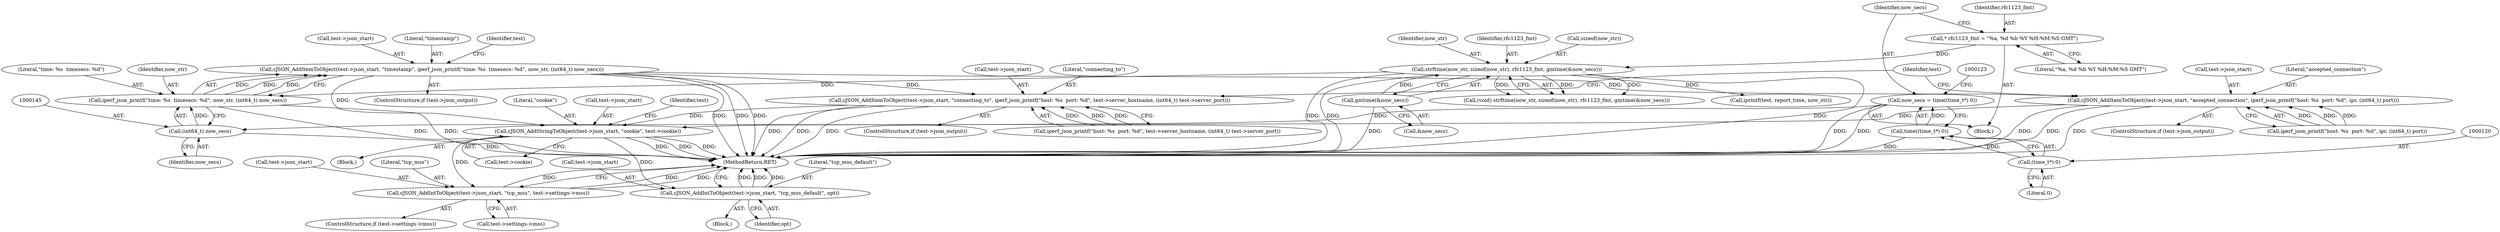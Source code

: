 digraph "0_iperf_91f2fa59e8ed80dfbf400add0164ee0e508e412a_49@pointer" {
"1000136" [label="(Call,cJSON_AddItemToObject(test->json_start, \"timestamp\", iperf_json_printf(\"time: %s  timesecs: %d\", now_str, (int64_t) now_secs)))"];
"1000141" [label="(Call,iperf_json_printf(\"time: %s  timesecs: %d\", now_str, (int64_t) now_secs))"];
"1000124" [label="(Call,strftime(now_str, sizeof(now_str), rfc1123_fmt, gmtime(&now_secs)))"];
"1000105" [label="(Call,* rfc1123_fmt = \"%a, %d %b %Y %H:%M:%S GMT\")"];
"1000129" [label="(Call,gmtime(&now_secs))"];
"1000144" [label="(Call,(int64_t) now_secs)"];
"1000116" [label="(Call,now_secs = time((time_t*) 0))"];
"1000118" [label="(Call,time((time_t*) 0))"];
"1000119" [label="(Call,(time_t*) 0)"];
"1000167" [label="(Call,cJSON_AddItemToObject(test->json_start, \"connecting_to\", iperf_json_printf(\"host: %s  port: %d\", test->server_hostname, (int64_t) test->server_port)))"];
"1000299" [label="(Call,cJSON_AddStringToObject(test->json_start, \"cookie\", test->cookie))"];
"1000322" [label="(Call,cJSON_AddIntToObject(test->json_start, \"tcp_mss\", test->settings->mss))"];
"1000348" [label="(Call,cJSON_AddIntToObject(test->json_start, \"tcp_mss_default\", opt))"];
"1000277" [label="(Call,cJSON_AddItemToObject(test->json_start, \"accepted_connection\", iperf_json_printf(\"host: %s  port: %d\", ipr, (int64_t) port)))"];
"1000282" [label="(Call,iperf_json_printf(\"host: %s  port: %d\", ipr, (int64_t) port))"];
"1000140" [label="(Literal,\"timestamp\")"];
"1000125" [label="(Identifier,now_str)"];
"1000129" [label="(Call,gmtime(&now_secs))"];
"1000333" [label="(Block,)"];
"1000117" [label="(Identifier,now_secs)"];
"1000116" [label="(Call,now_secs = time((time_t*) 0))"];
"1000353" [label="(Identifier,opt)"];
"1000159" [label="(Identifier,test)"];
"1000172" [label="(Call,iperf_json_printf(\"host: %s  port: %d\", test->server_hostname, (int64_t) test->server_port))"];
"1000167" [label="(Call,cJSON_AddItemToObject(test->json_start, \"connecting_to\", iperf_json_printf(\"host: %s  port: %d\", test->server_hostname, (int64_t) test->server_port)))"];
"1000102" [label="(Block,)"];
"1000136" [label="(Call,cJSON_AddItemToObject(test->json_start, \"timestamp\", iperf_json_printf(\"time: %s  timesecs: %d\", now_str, (int64_t) now_secs)))"];
"1000128" [label="(Identifier,rfc1123_fmt)"];
"1000273" [label="(ControlStructure,if (test->json_output))"];
"1000142" [label="(Literal,\"time: %s  timesecs: %d\")"];
"1000311" [label="(Identifier,test)"];
"1000171" [label="(Literal,\"connecting_to\")"];
"1000130" [label="(Call,&now_secs)"];
"1000298" [label="(Block,)"];
"1000278" [label="(Call,test->json_start)"];
"1000119" [label="(Call,(time_t*) 0)"];
"1000322" [label="(Call,cJSON_AddIntToObject(test->json_start, \"tcp_mss\", test->settings->mss))"];
"1000121" [label="(Literal,0)"];
"1000323" [label="(Call,test->json_start)"];
"1000144" [label="(Call,(int64_t) now_secs)"];
"1000122" [label="(Call,(void) strftime(now_str, sizeof(now_str), rfc1123_fmt, gmtime(&now_secs)))"];
"1000296" [label="(Identifier,test)"];
"1000152" [label="(Call,iprintf(test, report_time, now_str))"];
"1000348" [label="(Call,cJSON_AddIntToObject(test->json_start, \"tcp_mss_default\", opt))"];
"1000168" [label="(Call,test->json_start)"];
"1000146" [label="(Identifier,now_secs)"];
"1000409" [label="(MethodReturn,RET)"];
"1000304" [label="(Call,test->cookie)"];
"1000326" [label="(Literal,\"tcp_mss\")"];
"1000352" [label="(Literal,\"tcp_mss_default\")"];
"1000132" [label="(ControlStructure,if (test->json_output))"];
"1000124" [label="(Call,strftime(now_str, sizeof(now_str), rfc1123_fmt, gmtime(&now_secs)))"];
"1000118" [label="(Call,time((time_t*) 0))"];
"1000316" [label="(ControlStructure,if (test->settings->mss))"];
"1000303" [label="(Literal,\"cookie\")"];
"1000163" [label="(ControlStructure,if (test->json_output))"];
"1000143" [label="(Identifier,now_str)"];
"1000299" [label="(Call,cJSON_AddStringToObject(test->json_start, \"cookie\", test->cookie))"];
"1000277" [label="(Call,cJSON_AddItemToObject(test->json_start, \"accepted_connection\", iperf_json_printf(\"host: %s  port: %d\", ipr, (int64_t) port)))"];
"1000300" [label="(Call,test->json_start)"];
"1000281" [label="(Literal,\"accepted_connection\")"];
"1000107" [label="(Literal,\"%a, %d %b %Y %H:%M:%S GMT\")"];
"1000349" [label="(Call,test->json_start)"];
"1000141" [label="(Call,iperf_json_printf(\"time: %s  timesecs: %d\", now_str, (int64_t) now_secs))"];
"1000137" [label="(Call,test->json_start)"];
"1000105" [label="(Call,* rfc1123_fmt = \"%a, %d %b %Y %H:%M:%S GMT\")"];
"1000106" [label="(Identifier,rfc1123_fmt)"];
"1000126" [label="(Call,sizeof(now_str))"];
"1000327" [label="(Call,test->settings->mss)"];
"1000136" -> "1000132"  [label="AST: "];
"1000136" -> "1000141"  [label="CFG: "];
"1000137" -> "1000136"  [label="AST: "];
"1000140" -> "1000136"  [label="AST: "];
"1000141" -> "1000136"  [label="AST: "];
"1000159" -> "1000136"  [label="CFG: "];
"1000136" -> "1000409"  [label="DDG: "];
"1000136" -> "1000409"  [label="DDG: "];
"1000136" -> "1000409"  [label="DDG: "];
"1000141" -> "1000136"  [label="DDG: "];
"1000141" -> "1000136"  [label="DDG: "];
"1000141" -> "1000136"  [label="DDG: "];
"1000136" -> "1000167"  [label="DDG: "];
"1000136" -> "1000277"  [label="DDG: "];
"1000136" -> "1000299"  [label="DDG: "];
"1000141" -> "1000144"  [label="CFG: "];
"1000142" -> "1000141"  [label="AST: "];
"1000143" -> "1000141"  [label="AST: "];
"1000144" -> "1000141"  [label="AST: "];
"1000141" -> "1000409"  [label="DDG: "];
"1000141" -> "1000409"  [label="DDG: "];
"1000124" -> "1000141"  [label="DDG: "];
"1000144" -> "1000141"  [label="DDG: "];
"1000124" -> "1000122"  [label="AST: "];
"1000124" -> "1000129"  [label="CFG: "];
"1000125" -> "1000124"  [label="AST: "];
"1000126" -> "1000124"  [label="AST: "];
"1000128" -> "1000124"  [label="AST: "];
"1000129" -> "1000124"  [label="AST: "];
"1000122" -> "1000124"  [label="CFG: "];
"1000124" -> "1000409"  [label="DDG: "];
"1000124" -> "1000409"  [label="DDG: "];
"1000124" -> "1000409"  [label="DDG: "];
"1000124" -> "1000122"  [label="DDG: "];
"1000124" -> "1000122"  [label="DDG: "];
"1000124" -> "1000122"  [label="DDG: "];
"1000105" -> "1000124"  [label="DDG: "];
"1000129" -> "1000124"  [label="DDG: "];
"1000124" -> "1000152"  [label="DDG: "];
"1000105" -> "1000102"  [label="AST: "];
"1000105" -> "1000107"  [label="CFG: "];
"1000106" -> "1000105"  [label="AST: "];
"1000107" -> "1000105"  [label="AST: "];
"1000117" -> "1000105"  [label="CFG: "];
"1000129" -> "1000130"  [label="CFG: "];
"1000130" -> "1000129"  [label="AST: "];
"1000129" -> "1000409"  [label="DDG: "];
"1000144" -> "1000146"  [label="CFG: "];
"1000145" -> "1000144"  [label="AST: "];
"1000146" -> "1000144"  [label="AST: "];
"1000144" -> "1000409"  [label="DDG: "];
"1000116" -> "1000144"  [label="DDG: "];
"1000116" -> "1000102"  [label="AST: "];
"1000116" -> "1000118"  [label="CFG: "];
"1000117" -> "1000116"  [label="AST: "];
"1000118" -> "1000116"  [label="AST: "];
"1000123" -> "1000116"  [label="CFG: "];
"1000116" -> "1000409"  [label="DDG: "];
"1000116" -> "1000409"  [label="DDG: "];
"1000118" -> "1000116"  [label="DDG: "];
"1000118" -> "1000119"  [label="CFG: "];
"1000119" -> "1000118"  [label="AST: "];
"1000118" -> "1000409"  [label="DDG: "];
"1000119" -> "1000118"  [label="DDG: "];
"1000119" -> "1000121"  [label="CFG: "];
"1000120" -> "1000119"  [label="AST: "];
"1000121" -> "1000119"  [label="AST: "];
"1000167" -> "1000163"  [label="AST: "];
"1000167" -> "1000172"  [label="CFG: "];
"1000168" -> "1000167"  [label="AST: "];
"1000171" -> "1000167"  [label="AST: "];
"1000172" -> "1000167"  [label="AST: "];
"1000296" -> "1000167"  [label="CFG: "];
"1000167" -> "1000409"  [label="DDG: "];
"1000167" -> "1000409"  [label="DDG: "];
"1000167" -> "1000409"  [label="DDG: "];
"1000172" -> "1000167"  [label="DDG: "];
"1000172" -> "1000167"  [label="DDG: "];
"1000172" -> "1000167"  [label="DDG: "];
"1000167" -> "1000299"  [label="DDG: "];
"1000299" -> "1000298"  [label="AST: "];
"1000299" -> "1000304"  [label="CFG: "];
"1000300" -> "1000299"  [label="AST: "];
"1000303" -> "1000299"  [label="AST: "];
"1000304" -> "1000299"  [label="AST: "];
"1000311" -> "1000299"  [label="CFG: "];
"1000299" -> "1000409"  [label="DDG: "];
"1000299" -> "1000409"  [label="DDG: "];
"1000299" -> "1000409"  [label="DDG: "];
"1000277" -> "1000299"  [label="DDG: "];
"1000299" -> "1000322"  [label="DDG: "];
"1000299" -> "1000348"  [label="DDG: "];
"1000322" -> "1000316"  [label="AST: "];
"1000322" -> "1000327"  [label="CFG: "];
"1000323" -> "1000322"  [label="AST: "];
"1000326" -> "1000322"  [label="AST: "];
"1000327" -> "1000322"  [label="AST: "];
"1000409" -> "1000322"  [label="CFG: "];
"1000322" -> "1000409"  [label="DDG: "];
"1000322" -> "1000409"  [label="DDG: "];
"1000322" -> "1000409"  [label="DDG: "];
"1000348" -> "1000333"  [label="AST: "];
"1000348" -> "1000353"  [label="CFG: "];
"1000349" -> "1000348"  [label="AST: "];
"1000352" -> "1000348"  [label="AST: "];
"1000353" -> "1000348"  [label="AST: "];
"1000409" -> "1000348"  [label="CFG: "];
"1000348" -> "1000409"  [label="DDG: "];
"1000348" -> "1000409"  [label="DDG: "];
"1000348" -> "1000409"  [label="DDG: "];
"1000277" -> "1000273"  [label="AST: "];
"1000277" -> "1000282"  [label="CFG: "];
"1000278" -> "1000277"  [label="AST: "];
"1000281" -> "1000277"  [label="AST: "];
"1000282" -> "1000277"  [label="AST: "];
"1000296" -> "1000277"  [label="CFG: "];
"1000277" -> "1000409"  [label="DDG: "];
"1000277" -> "1000409"  [label="DDG: "];
"1000277" -> "1000409"  [label="DDG: "];
"1000282" -> "1000277"  [label="DDG: "];
"1000282" -> "1000277"  [label="DDG: "];
"1000282" -> "1000277"  [label="DDG: "];
}
